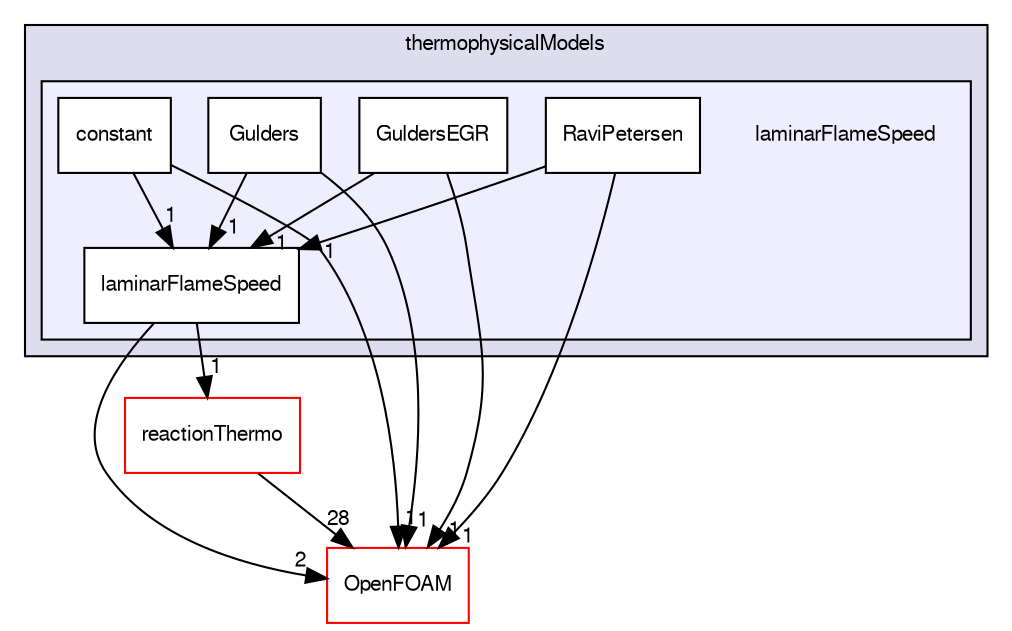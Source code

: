 digraph "src/thermophysicalModels/laminarFlameSpeed" {
  bgcolor=transparent;
  compound=true
  node [ fontsize="10", fontname="FreeSans"];
  edge [ labelfontsize="10", labelfontname="FreeSans"];
  subgraph clusterdir_2778d089ec5c4f66810b11f753867003 {
    graph [ bgcolor="#ddddee", pencolor="black", label="thermophysicalModels" fontname="FreeSans", fontsize="10", URL="dir_2778d089ec5c4f66810b11f753867003.html"]
  subgraph clusterdir_6d661017c4b82204fef6138e75f6f3ff {
    graph [ bgcolor="#eeeeff", pencolor="black", label="" URL="dir_6d661017c4b82204fef6138e75f6f3ff.html"];
    dir_6d661017c4b82204fef6138e75f6f3ff [shape=plaintext label="laminarFlameSpeed"];
    dir_d3fa9e4929c419f60ad52bae8864149b [shape=box label="constant" color="black" fillcolor="white" style="filled" URL="dir_d3fa9e4929c419f60ad52bae8864149b.html"];
    dir_aca4362ab8a3de3d186cac1b44e4c459 [shape=box label="Gulders" color="black" fillcolor="white" style="filled" URL="dir_aca4362ab8a3de3d186cac1b44e4c459.html"];
    dir_33a76002c0de3fe7cc74831864ccc6ed [shape=box label="GuldersEGR" color="black" fillcolor="white" style="filled" URL="dir_33a76002c0de3fe7cc74831864ccc6ed.html"];
    dir_08ad899c819d975677367bc53f0e0c69 [shape=box label="laminarFlameSpeed" color="black" fillcolor="white" style="filled" URL="dir_08ad899c819d975677367bc53f0e0c69.html"];
    dir_fda1aec81854a6435d844f981927aa11 [shape=box label="RaviPetersen" color="black" fillcolor="white" style="filled" URL="dir_fda1aec81854a6435d844f981927aa11.html"];
  }
  }
  dir_c5473ff19b20e6ec4dfe5c310b3778a8 [shape=box label="OpenFOAM" color="red" URL="dir_c5473ff19b20e6ec4dfe5c310b3778a8.html"];
  dir_87c7a4a86ffb283740ec390ea55551cb [shape=box label="reactionThermo" color="red" URL="dir_87c7a4a86ffb283740ec390ea55551cb.html"];
  dir_fda1aec81854a6435d844f981927aa11->dir_08ad899c819d975677367bc53f0e0c69 [headlabel="1", labeldistance=1.5 headhref="dir_002558_002557.html"];
  dir_fda1aec81854a6435d844f981927aa11->dir_c5473ff19b20e6ec4dfe5c310b3778a8 [headlabel="1", labeldistance=1.5 headhref="dir_002558_001706.html"];
  dir_aca4362ab8a3de3d186cac1b44e4c459->dir_08ad899c819d975677367bc53f0e0c69 [headlabel="1", labeldistance=1.5 headhref="dir_002555_002557.html"];
  dir_aca4362ab8a3de3d186cac1b44e4c459->dir_c5473ff19b20e6ec4dfe5c310b3778a8 [headlabel="1", labeldistance=1.5 headhref="dir_002555_001706.html"];
  dir_08ad899c819d975677367bc53f0e0c69->dir_c5473ff19b20e6ec4dfe5c310b3778a8 [headlabel="2", labeldistance=1.5 headhref="dir_002557_001706.html"];
  dir_08ad899c819d975677367bc53f0e0c69->dir_87c7a4a86ffb283740ec390ea55551cb [headlabel="1", labeldistance=1.5 headhref="dir_002557_002635.html"];
  dir_33a76002c0de3fe7cc74831864ccc6ed->dir_08ad899c819d975677367bc53f0e0c69 [headlabel="1", labeldistance=1.5 headhref="dir_002556_002557.html"];
  dir_33a76002c0de3fe7cc74831864ccc6ed->dir_c5473ff19b20e6ec4dfe5c310b3778a8 [headlabel="1", labeldistance=1.5 headhref="dir_002556_001706.html"];
  dir_87c7a4a86ffb283740ec390ea55551cb->dir_c5473ff19b20e6ec4dfe5c310b3778a8 [headlabel="28", labeldistance=1.5 headhref="dir_002635_001706.html"];
  dir_d3fa9e4929c419f60ad52bae8864149b->dir_08ad899c819d975677367bc53f0e0c69 [headlabel="1", labeldistance=1.5 headhref="dir_002554_002557.html"];
  dir_d3fa9e4929c419f60ad52bae8864149b->dir_c5473ff19b20e6ec4dfe5c310b3778a8 [headlabel="1", labeldistance=1.5 headhref="dir_002554_001706.html"];
}
